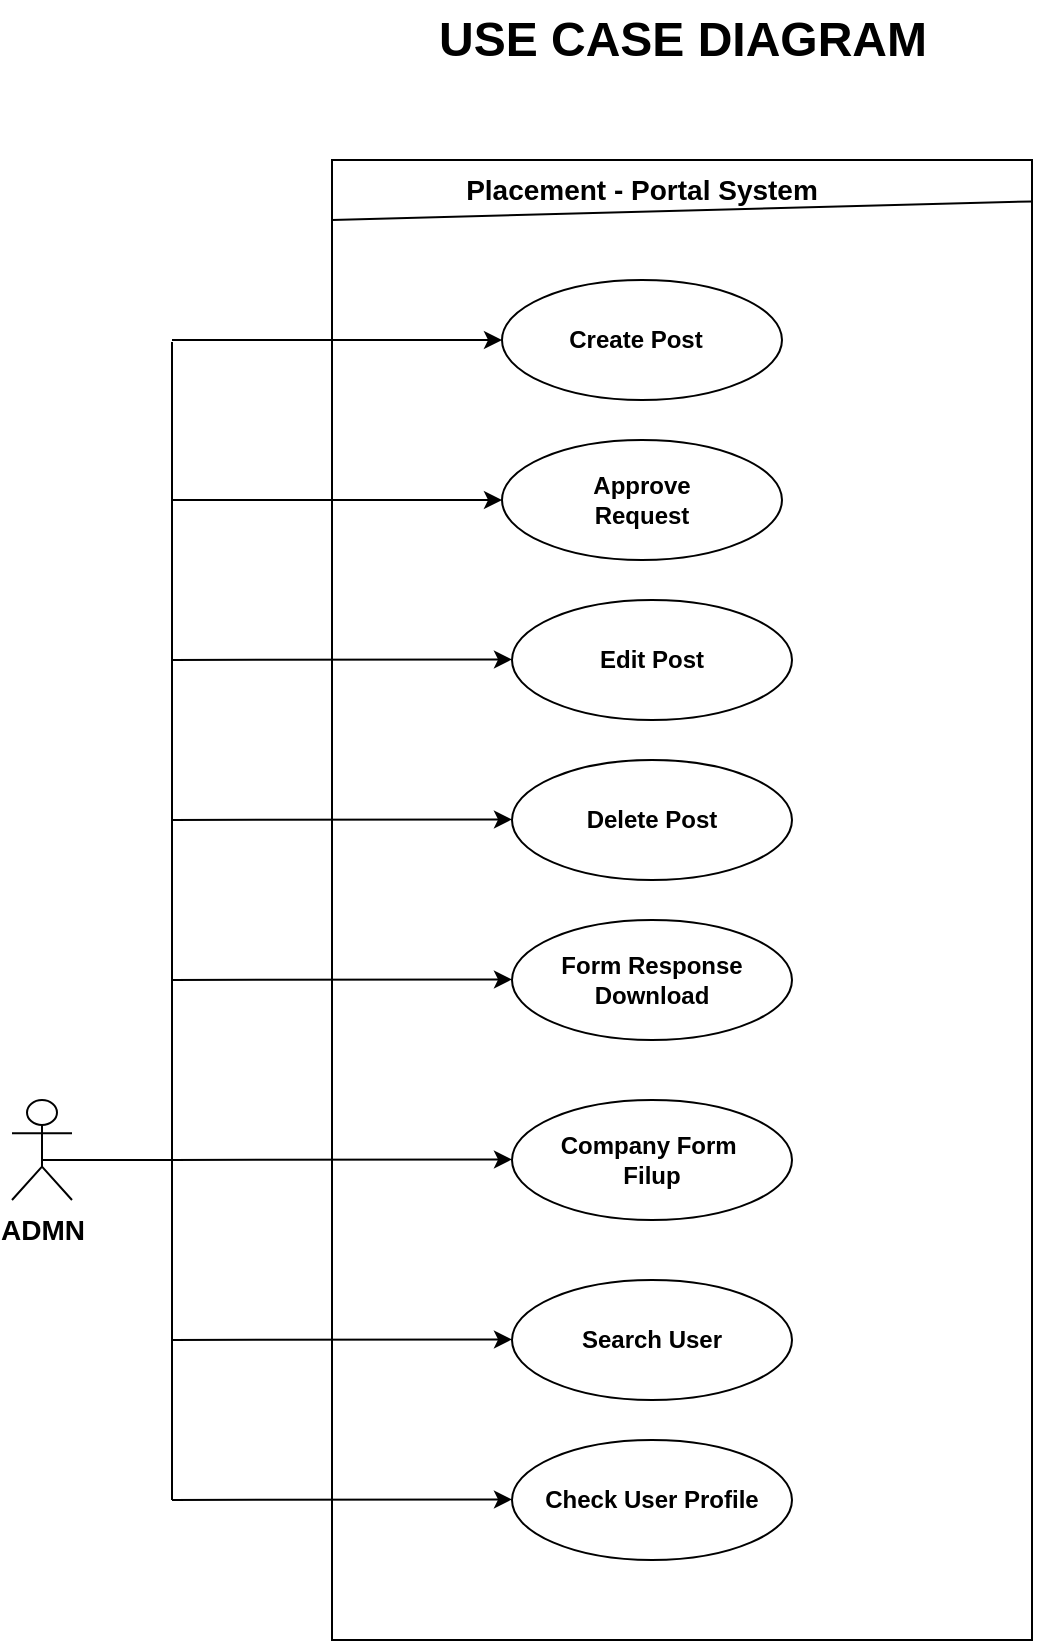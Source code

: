 <mxfile version="24.4.0" type="github">
  <diagram name="Page-1" id="mRDnV_Xhbvzxc1Wt9hcU">
    <mxGraphModel dx="880" dy="468" grid="1" gridSize="10" guides="1" tooltips="1" connect="1" arrows="1" fold="1" page="1" pageScale="1" pageWidth="827" pageHeight="1169" math="0" shadow="0">
      <root>
        <mxCell id="0" />
        <mxCell id="1" parent="0" />
        <mxCell id="Ooni04h6hMHhcnj8BzHp-1" value="" style="rounded=0;whiteSpace=wrap;html=1;" vertex="1" parent="1">
          <mxGeometry x="240" y="90" width="350" height="740" as="geometry" />
        </mxCell>
        <mxCell id="Ooni04h6hMHhcnj8BzHp-2" value="" style="endArrow=none;html=1;rounded=0;entryX=1;entryY=0.028;entryDx=0;entryDy=0;entryPerimeter=0;" edge="1" parent="1" target="Ooni04h6hMHhcnj8BzHp-1">
          <mxGeometry width="50" height="50" relative="1" as="geometry">
            <mxPoint x="240" y="120" as="sourcePoint" />
            <mxPoint x="560" y="120" as="targetPoint" />
          </mxGeometry>
        </mxCell>
        <mxCell id="Ooni04h6hMHhcnj8BzHp-3" value="&lt;b&gt;&lt;font style=&quot;font-size: 14px;&quot;&gt;Placement - Portal System&lt;/font&gt;&lt;/b&gt;" style="text;html=1;align=center;verticalAlign=middle;whiteSpace=wrap;rounded=0;" vertex="1" parent="1">
          <mxGeometry x="290" y="90" width="210" height="30" as="geometry" />
        </mxCell>
        <mxCell id="Ooni04h6hMHhcnj8BzHp-4" value="" style="ellipse;whiteSpace=wrap;html=1;" vertex="1" parent="1">
          <mxGeometry x="325" y="150" width="140" height="60" as="geometry" />
        </mxCell>
        <mxCell id="Ooni04h6hMHhcnj8BzHp-5" value="&lt;b&gt;Delete Post&lt;/b&gt;" style="ellipse;whiteSpace=wrap;html=1;" vertex="1" parent="1">
          <mxGeometry x="330" y="390" width="140" height="60" as="geometry" />
        </mxCell>
        <mxCell id="Ooni04h6hMHhcnj8BzHp-6" value="&lt;b&gt;Edit Post&lt;/b&gt;" style="ellipse;whiteSpace=wrap;html=1;" vertex="1" parent="1">
          <mxGeometry x="330" y="310" width="140" height="60" as="geometry" />
        </mxCell>
        <mxCell id="Ooni04h6hMHhcnj8BzHp-7" value="" style="ellipse;whiteSpace=wrap;html=1;" vertex="1" parent="1">
          <mxGeometry x="325" y="230" width="140" height="60" as="geometry" />
        </mxCell>
        <mxCell id="Ooni04h6hMHhcnj8BzHp-8" value="&lt;b&gt;Form Response Download&lt;/b&gt;" style="ellipse;whiteSpace=wrap;html=1;" vertex="1" parent="1">
          <mxGeometry x="330" y="470" width="140" height="60" as="geometry" />
        </mxCell>
        <mxCell id="Ooni04h6hMHhcnj8BzHp-10" value="&lt;b&gt;Company Form&amp;nbsp;&lt;/b&gt;&lt;div&gt;&lt;b&gt;Filup&lt;/b&gt;&lt;/div&gt;" style="ellipse;whiteSpace=wrap;html=1;" vertex="1" parent="1">
          <mxGeometry x="330" y="560" width="140" height="60" as="geometry" />
        </mxCell>
        <mxCell id="Ooni04h6hMHhcnj8BzHp-11" value="&lt;b&gt;Search User&lt;/b&gt;" style="ellipse;whiteSpace=wrap;html=1;" vertex="1" parent="1">
          <mxGeometry x="330" y="650" width="140" height="60" as="geometry" />
        </mxCell>
        <mxCell id="Ooni04h6hMHhcnj8BzHp-12" value="&lt;b&gt;Check User Profile&lt;/b&gt;" style="ellipse;whiteSpace=wrap;html=1;" vertex="1" parent="1">
          <mxGeometry x="330" y="730" width="140" height="60" as="geometry" />
        </mxCell>
        <mxCell id="Ooni04h6hMHhcnj8BzHp-16" value="&lt;b&gt;Create Post&lt;/b&gt;" style="text;html=1;align=center;verticalAlign=middle;whiteSpace=wrap;rounded=0;" vertex="1" parent="1">
          <mxGeometry x="354" y="165" width="76" height="30" as="geometry" />
        </mxCell>
        <mxCell id="Ooni04h6hMHhcnj8BzHp-17" value="&lt;b&gt;Approve Request&lt;/b&gt;" style="text;html=1;align=center;verticalAlign=middle;whiteSpace=wrap;rounded=0;" vertex="1" parent="1">
          <mxGeometry x="350" y="245" width="90" height="30" as="geometry" />
        </mxCell>
        <mxCell id="Ooni04h6hMHhcnj8BzHp-18" value="" style="endArrow=none;html=1;rounded=0;exitX=0.5;exitY=0.5;exitDx=0;exitDy=0;exitPerimeter=0;" edge="1" parent="1">
          <mxGeometry width="50" height="50" relative="1" as="geometry">
            <mxPoint x="95" y="590" as="sourcePoint" />
            <mxPoint x="160" y="590" as="targetPoint" />
          </mxGeometry>
        </mxCell>
        <mxCell id="Ooni04h6hMHhcnj8BzHp-19" value="" style="endArrow=none;html=1;rounded=0;" edge="1" parent="1">
          <mxGeometry width="50" height="50" relative="1" as="geometry">
            <mxPoint x="160" y="760" as="sourcePoint" />
            <mxPoint x="160" y="181" as="targetPoint" />
          </mxGeometry>
        </mxCell>
        <mxCell id="Ooni04h6hMHhcnj8BzHp-20" value="" style="endArrow=classic;html=1;rounded=0;entryX=0;entryY=0.5;entryDx=0;entryDy=0;" edge="1" parent="1" target="Ooni04h6hMHhcnj8BzHp-4">
          <mxGeometry width="50" height="50" relative="1" as="geometry">
            <mxPoint x="160" y="180" as="sourcePoint" />
            <mxPoint x="210" y="110" as="targetPoint" />
          </mxGeometry>
        </mxCell>
        <mxCell id="Ooni04h6hMHhcnj8BzHp-21" value="" style="endArrow=classic;html=1;rounded=0;entryX=0;entryY=0.5;entryDx=0;entryDy=0;" edge="1" parent="1" target="Ooni04h6hMHhcnj8BzHp-7">
          <mxGeometry width="50" height="50" relative="1" as="geometry">
            <mxPoint x="160" y="260" as="sourcePoint" />
            <mxPoint x="330" y="270" as="targetPoint" />
          </mxGeometry>
        </mxCell>
        <mxCell id="Ooni04h6hMHhcnj8BzHp-22" value="" style="endArrow=classic;html=1;rounded=0;entryX=0;entryY=0.5;entryDx=0;entryDy=0;" edge="1" parent="1">
          <mxGeometry width="50" height="50" relative="1" as="geometry">
            <mxPoint x="160" y="340" as="sourcePoint" />
            <mxPoint x="330" y="339.71" as="targetPoint" />
          </mxGeometry>
        </mxCell>
        <mxCell id="Ooni04h6hMHhcnj8BzHp-23" value="" style="endArrow=classic;html=1;rounded=0;entryX=0;entryY=0.5;entryDx=0;entryDy=0;" edge="1" parent="1">
          <mxGeometry width="50" height="50" relative="1" as="geometry">
            <mxPoint x="160" y="420" as="sourcePoint" />
            <mxPoint x="330" y="419.71" as="targetPoint" />
          </mxGeometry>
        </mxCell>
        <mxCell id="Ooni04h6hMHhcnj8BzHp-24" value="" style="endArrow=classic;html=1;rounded=0;entryX=0;entryY=0.5;entryDx=0;entryDy=0;" edge="1" parent="1">
          <mxGeometry width="50" height="50" relative="1" as="geometry">
            <mxPoint x="160" y="500" as="sourcePoint" />
            <mxPoint x="330" y="499.71" as="targetPoint" />
          </mxGeometry>
        </mxCell>
        <mxCell id="Ooni04h6hMHhcnj8BzHp-25" value="" style="endArrow=classic;html=1;rounded=0;entryX=0;entryY=0.5;entryDx=0;entryDy=0;" edge="1" parent="1">
          <mxGeometry width="50" height="50" relative="1" as="geometry">
            <mxPoint x="160" y="590" as="sourcePoint" />
            <mxPoint x="330" y="589.71" as="targetPoint" />
          </mxGeometry>
        </mxCell>
        <mxCell id="Ooni04h6hMHhcnj8BzHp-26" value="" style="endArrow=classic;html=1;rounded=0;entryX=0;entryY=0.5;entryDx=0;entryDy=0;" edge="1" parent="1">
          <mxGeometry width="50" height="50" relative="1" as="geometry">
            <mxPoint x="160" y="680" as="sourcePoint" />
            <mxPoint x="330" y="679.71" as="targetPoint" />
          </mxGeometry>
        </mxCell>
        <mxCell id="Ooni04h6hMHhcnj8BzHp-27" value="" style="endArrow=classic;html=1;rounded=0;entryX=0;entryY=0.5;entryDx=0;entryDy=0;" edge="1" parent="1">
          <mxGeometry width="50" height="50" relative="1" as="geometry">
            <mxPoint x="160" y="760" as="sourcePoint" />
            <mxPoint x="330" y="759.71" as="targetPoint" />
          </mxGeometry>
        </mxCell>
        <mxCell id="Ooni04h6hMHhcnj8BzHp-32" value="&lt;span style=&quot;font-size: 14px;&quot;&gt;&lt;b&gt;ADMN&lt;/b&gt;&lt;/span&gt;" style="shape=umlActor;verticalLabelPosition=bottom;verticalAlign=top;html=1;outlineConnect=0;" vertex="1" parent="1">
          <mxGeometry x="80" y="560" width="30" height="50" as="geometry" />
        </mxCell>
        <mxCell id="Ooni04h6hMHhcnj8BzHp-33" value="&lt;b&gt;&lt;font style=&quot;font-size: 24px;&quot;&gt;USE CASE DIAGRAM&lt;/font&gt;&lt;/b&gt;" style="text;html=1;align=center;verticalAlign=middle;resizable=0;points=[];autosize=1;strokeColor=none;fillColor=none;" vertex="1" parent="1">
          <mxGeometry x="280" y="10" width="270" height="40" as="geometry" />
        </mxCell>
      </root>
    </mxGraphModel>
  </diagram>
</mxfile>
